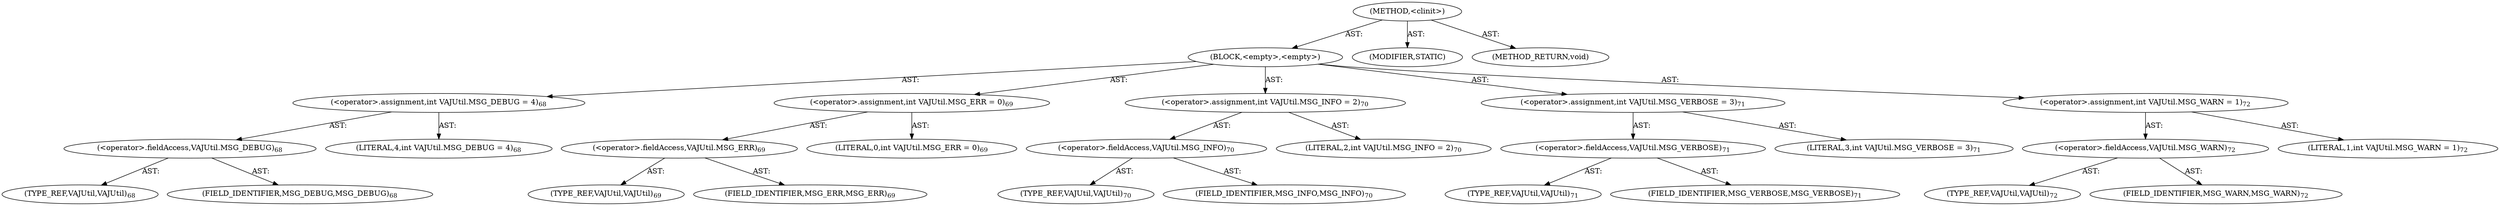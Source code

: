 digraph "&lt;clinit&gt;" {  
"111669149700" [label = <(METHOD,&lt;clinit&gt;)> ]
"25769803780" [label = <(BLOCK,&lt;empty&gt;,&lt;empty&gt;)> ]
"30064771072" [label = <(&lt;operator&gt;.assignment,int VAJUtil.MSG_DEBUG = 4)<SUB>68</SUB>> ]
"30064771073" [label = <(&lt;operator&gt;.fieldAccess,VAJUtil.MSG_DEBUG)<SUB>68</SUB>> ]
"180388626432" [label = <(TYPE_REF,VAJUtil,VAJUtil)<SUB>68</SUB>> ]
"55834574848" [label = <(FIELD_IDENTIFIER,MSG_DEBUG,MSG_DEBUG)<SUB>68</SUB>> ]
"90194313216" [label = <(LITERAL,4,int VAJUtil.MSG_DEBUG = 4)<SUB>68</SUB>> ]
"30064771074" [label = <(&lt;operator&gt;.assignment,int VAJUtil.MSG_ERR = 0)<SUB>69</SUB>> ]
"30064771075" [label = <(&lt;operator&gt;.fieldAccess,VAJUtil.MSG_ERR)<SUB>69</SUB>> ]
"180388626433" [label = <(TYPE_REF,VAJUtil,VAJUtil)<SUB>69</SUB>> ]
"55834574849" [label = <(FIELD_IDENTIFIER,MSG_ERR,MSG_ERR)<SUB>69</SUB>> ]
"90194313217" [label = <(LITERAL,0,int VAJUtil.MSG_ERR = 0)<SUB>69</SUB>> ]
"30064771076" [label = <(&lt;operator&gt;.assignment,int VAJUtil.MSG_INFO = 2)<SUB>70</SUB>> ]
"30064771077" [label = <(&lt;operator&gt;.fieldAccess,VAJUtil.MSG_INFO)<SUB>70</SUB>> ]
"180388626434" [label = <(TYPE_REF,VAJUtil,VAJUtil)<SUB>70</SUB>> ]
"55834574850" [label = <(FIELD_IDENTIFIER,MSG_INFO,MSG_INFO)<SUB>70</SUB>> ]
"90194313218" [label = <(LITERAL,2,int VAJUtil.MSG_INFO = 2)<SUB>70</SUB>> ]
"30064771078" [label = <(&lt;operator&gt;.assignment,int VAJUtil.MSG_VERBOSE = 3)<SUB>71</SUB>> ]
"30064771079" [label = <(&lt;operator&gt;.fieldAccess,VAJUtil.MSG_VERBOSE)<SUB>71</SUB>> ]
"180388626435" [label = <(TYPE_REF,VAJUtil,VAJUtil)<SUB>71</SUB>> ]
"55834574851" [label = <(FIELD_IDENTIFIER,MSG_VERBOSE,MSG_VERBOSE)<SUB>71</SUB>> ]
"90194313219" [label = <(LITERAL,3,int VAJUtil.MSG_VERBOSE = 3)<SUB>71</SUB>> ]
"30064771080" [label = <(&lt;operator&gt;.assignment,int VAJUtil.MSG_WARN = 1)<SUB>72</SUB>> ]
"30064771081" [label = <(&lt;operator&gt;.fieldAccess,VAJUtil.MSG_WARN)<SUB>72</SUB>> ]
"180388626436" [label = <(TYPE_REF,VAJUtil,VAJUtil)<SUB>72</SUB>> ]
"55834574852" [label = <(FIELD_IDENTIFIER,MSG_WARN,MSG_WARN)<SUB>72</SUB>> ]
"90194313220" [label = <(LITERAL,1,int VAJUtil.MSG_WARN = 1)<SUB>72</SUB>> ]
"133143986198" [label = <(MODIFIER,STATIC)> ]
"128849018884" [label = <(METHOD_RETURN,void)> ]
  "111669149700" -> "25769803780"  [ label = "AST: "] 
  "111669149700" -> "133143986198"  [ label = "AST: "] 
  "111669149700" -> "128849018884"  [ label = "AST: "] 
  "25769803780" -> "30064771072"  [ label = "AST: "] 
  "25769803780" -> "30064771074"  [ label = "AST: "] 
  "25769803780" -> "30064771076"  [ label = "AST: "] 
  "25769803780" -> "30064771078"  [ label = "AST: "] 
  "25769803780" -> "30064771080"  [ label = "AST: "] 
  "30064771072" -> "30064771073"  [ label = "AST: "] 
  "30064771072" -> "90194313216"  [ label = "AST: "] 
  "30064771073" -> "180388626432"  [ label = "AST: "] 
  "30064771073" -> "55834574848"  [ label = "AST: "] 
  "30064771074" -> "30064771075"  [ label = "AST: "] 
  "30064771074" -> "90194313217"  [ label = "AST: "] 
  "30064771075" -> "180388626433"  [ label = "AST: "] 
  "30064771075" -> "55834574849"  [ label = "AST: "] 
  "30064771076" -> "30064771077"  [ label = "AST: "] 
  "30064771076" -> "90194313218"  [ label = "AST: "] 
  "30064771077" -> "180388626434"  [ label = "AST: "] 
  "30064771077" -> "55834574850"  [ label = "AST: "] 
  "30064771078" -> "30064771079"  [ label = "AST: "] 
  "30064771078" -> "90194313219"  [ label = "AST: "] 
  "30064771079" -> "180388626435"  [ label = "AST: "] 
  "30064771079" -> "55834574851"  [ label = "AST: "] 
  "30064771080" -> "30064771081"  [ label = "AST: "] 
  "30064771080" -> "90194313220"  [ label = "AST: "] 
  "30064771081" -> "180388626436"  [ label = "AST: "] 
  "30064771081" -> "55834574852"  [ label = "AST: "] 
}
